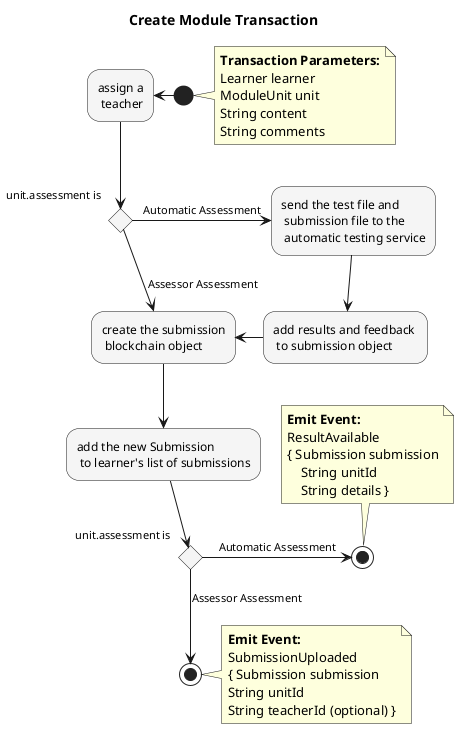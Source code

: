 @startuml
skinparam activityBackgroundColor WhiteSmoke
title
Create Module Transaction
end title

note right
    <b>Transaction Parameters:</b>
    Learner learner
    ModuleUnit unit
    String content
    String comments
end note
(*) -left-> "assign a\n teacher"
' -right->[conflicts exist] (*1)
if "unit.assessment is" then 
-->[Assessor Assessment] "create the submission\n blockchain object"
else
-right->[Automatic Assessment] "send the test file and\n submission file to the\n automatic testing service"
--> "add results and feedback \n to submission object"
-left-> "create the submission\n blockchain object"

"create the submission\n blockchain object" --> "add the new Submission\n to learner's list of submissions"
    if "unit.assessment is" then 
    -->[Assessor Assessment](*1)
    note right
        <b>Emit Event:</b>
        SubmissionUploaded 
        { Submission submission
        String unitId
        String teacherId (optional) }
    end note
    else 
    -right->[Automatic Assessment] (*2)
    note top
        <b>Emit Event:</b>
        ResultAvailable 
        { Submission submission
            String unitId  
            String details }
    end note

@enduml